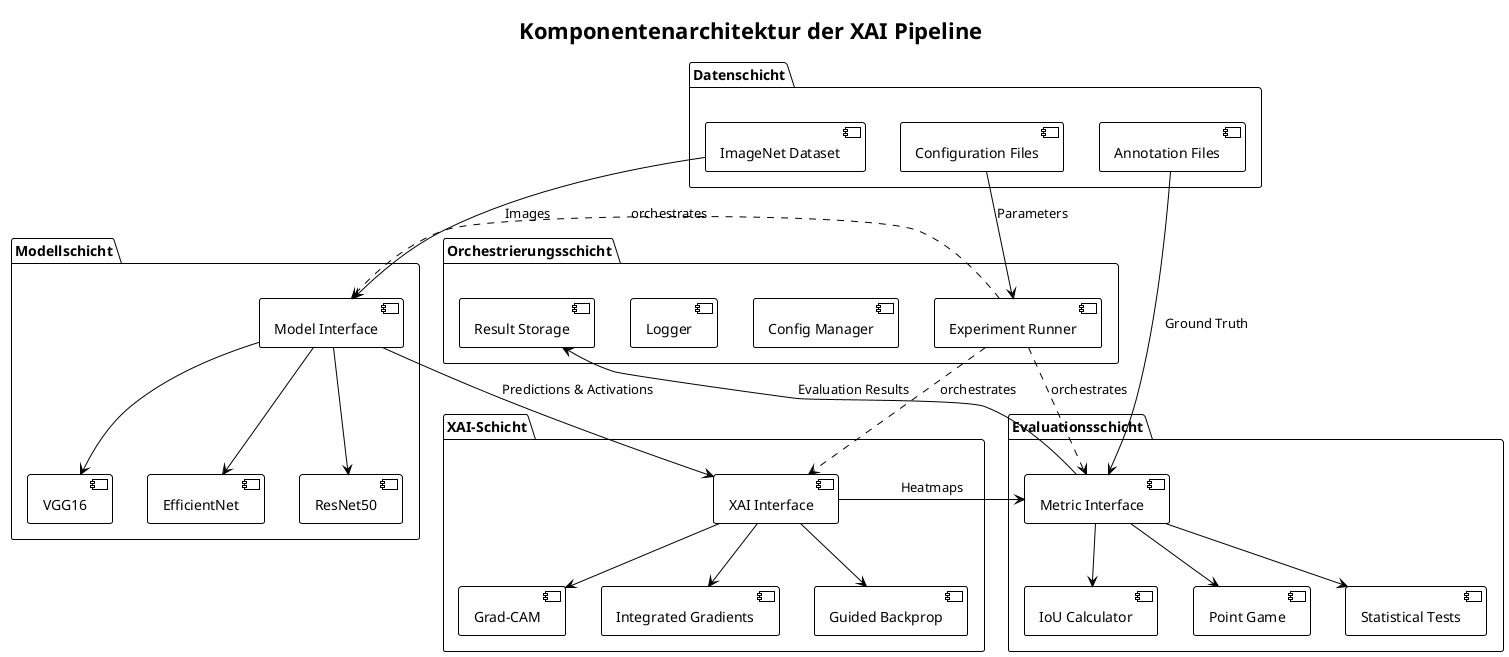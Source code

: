 @startuml component_architecture
!theme plain
title Komponentenarchitektur der XAI Pipeline

package "Datenschicht" {
  [ImageNet Dataset]
  [Annotation Files]
  [Configuration Files]
}

package "Modellschicht" {
  [ResNet50]
  [VGG16]
  [EfficientNet]
  [Model Interface]
}

package "XAI-Schicht" {
  [Grad-CAM]
  [Integrated Gradients]
  [Guided Backprop]
  [XAI Interface]
}

package "Evaluationsschicht" {
  [IoU Calculator]
  [Point Game]
  [Statistical Tests]
  [Metric Interface]
}

package "Orchestrierungsschicht" {
  [Experiment Runner]
  [Config Manager]
  [Logger]
  [Result Storage]
}

' Interfaces
[Model Interface] --> [ResNet50]
[Model Interface] --> [VGG16]
[Model Interface] --> [EfficientNet]

[XAI Interface] --> [Grad-CAM]
[XAI Interface] --> [Integrated Gradients]
[XAI Interface] --> [Guided Backprop]

[Metric Interface] --> [IoU Calculator]
[Metric Interface] --> [Point Game]
[Metric Interface] --> [Statistical Tests]

' Datenfluss
[ImageNet Dataset] --> [Model Interface] : Images
[Annotation Files] --> [Metric Interface] : Ground Truth
[Configuration Files] --> [Experiment Runner] : Parameters

[Model Interface] --> [XAI Interface] : Predictions & Activations
[XAI Interface] --> [Metric Interface] : Heatmaps
[Metric Interface] --> [Result Storage] : Evaluation Results

[Experiment Runner] ..> [Model Interface] : orchestrates
[Experiment Runner] ..> [XAI Interface] : orchestrates
[Experiment Runner] ..> [Metric Interface] : orchestrates

@enduml